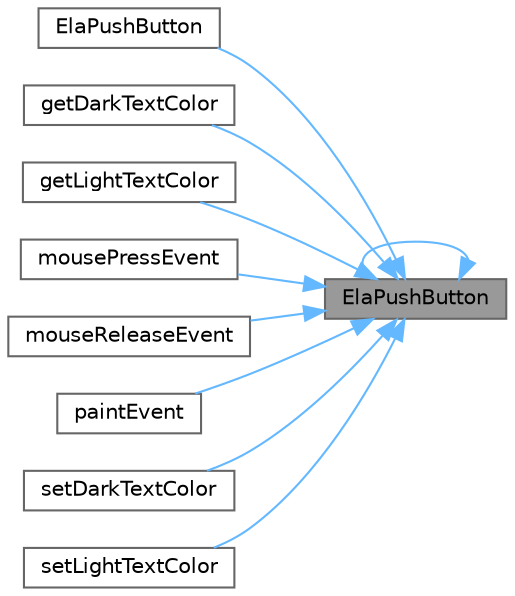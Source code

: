 digraph "ElaPushButton"
{
 // LATEX_PDF_SIZE
  bgcolor="transparent";
  edge [fontname=Helvetica,fontsize=10,labelfontname=Helvetica,labelfontsize=10];
  node [fontname=Helvetica,fontsize=10,shape=box,height=0.2,width=0.4];
  rankdir="RL";
  Node1 [id="Node000001",label="ElaPushButton",height=0.2,width=0.4,color="gray40", fillcolor="grey60", style="filled", fontcolor="black",tooltip="构造函数，初始化按钮"];
  Node1 -> Node2 [id="edge1_Node000001_Node000002",dir="back",color="steelblue1",style="solid",tooltip=" "];
  Node2 [id="Node000002",label="ElaPushButton",height=0.2,width=0.4,color="grey40", fillcolor="white", style="filled",URL="$class_ela_push_button.html#aa0e3b9f43856fdab49765a963704e963",tooltip="构造函数，初始化带文本的按钮"];
  Node1 -> Node1 [id="edge2_Node000001_Node000001",dir="back",color="steelblue1",style="solid",tooltip=" "];
  Node1 -> Node3 [id="edge3_Node000001_Node000003",dir="back",color="steelblue1",style="solid",tooltip=" "];
  Node3 [id="Node000003",label="getDarkTextColor",height=0.2,width=0.4,color="grey40", fillcolor="white", style="filled",URL="$class_ela_push_button.html#a7eecbbc72b2ed0a03df0bb9b08f25f94",tooltip="获取暗色主题文本颜色"];
  Node1 -> Node4 [id="edge4_Node000001_Node000004",dir="back",color="steelblue1",style="solid",tooltip=" "];
  Node4 [id="Node000004",label="getLightTextColor",height=0.2,width=0.4,color="grey40", fillcolor="white", style="filled",URL="$class_ela_push_button.html#ac1561eadb1c56e3315a7ea7d3445b989",tooltip="获取亮色主题文本颜色"];
  Node1 -> Node5 [id="edge5_Node000001_Node000005",dir="back",color="steelblue1",style="solid",tooltip=" "];
  Node5 [id="Node000005",label="mousePressEvent",height=0.2,width=0.4,color="grey40", fillcolor="white", style="filled",URL="$class_ela_push_button.html#a7523c71b2bf60975302287ec8923f80e",tooltip="鼠标按下事件处理"];
  Node1 -> Node6 [id="edge6_Node000001_Node000006",dir="back",color="steelblue1",style="solid",tooltip=" "];
  Node6 [id="Node000006",label="mouseReleaseEvent",height=0.2,width=0.4,color="grey40", fillcolor="white", style="filled",URL="$class_ela_push_button.html#a2de3e1806dc8e5d659fc1f35545a5b87",tooltip="鼠标释放事件处理"];
  Node1 -> Node7 [id="edge7_Node000001_Node000007",dir="back",color="steelblue1",style="solid",tooltip=" "];
  Node7 [id="Node000007",label="paintEvent",height=0.2,width=0.4,color="grey40", fillcolor="white", style="filled",URL="$class_ela_push_button.html#aa71936647c7e332ab07cbec003a8c9a2",tooltip="绘制事件，绘制按钮外观"];
  Node1 -> Node8 [id="edge8_Node000001_Node000008",dir="back",color="steelblue1",style="solid",tooltip=" "];
  Node8 [id="Node000008",label="setDarkTextColor",height=0.2,width=0.4,color="grey40", fillcolor="white", style="filled",URL="$class_ela_push_button.html#ab092c584247f4eda3c45f8085034da49",tooltip="设置暗色主题文本颜色"];
  Node1 -> Node9 [id="edge9_Node000001_Node000009",dir="back",color="steelblue1",style="solid",tooltip=" "];
  Node9 [id="Node000009",label="setLightTextColor",height=0.2,width=0.4,color="grey40", fillcolor="white", style="filled",URL="$class_ela_push_button.html#a0a3267886d13ba6f04e5c38fbd296221",tooltip="设置亮色主题文本颜色"];
}
